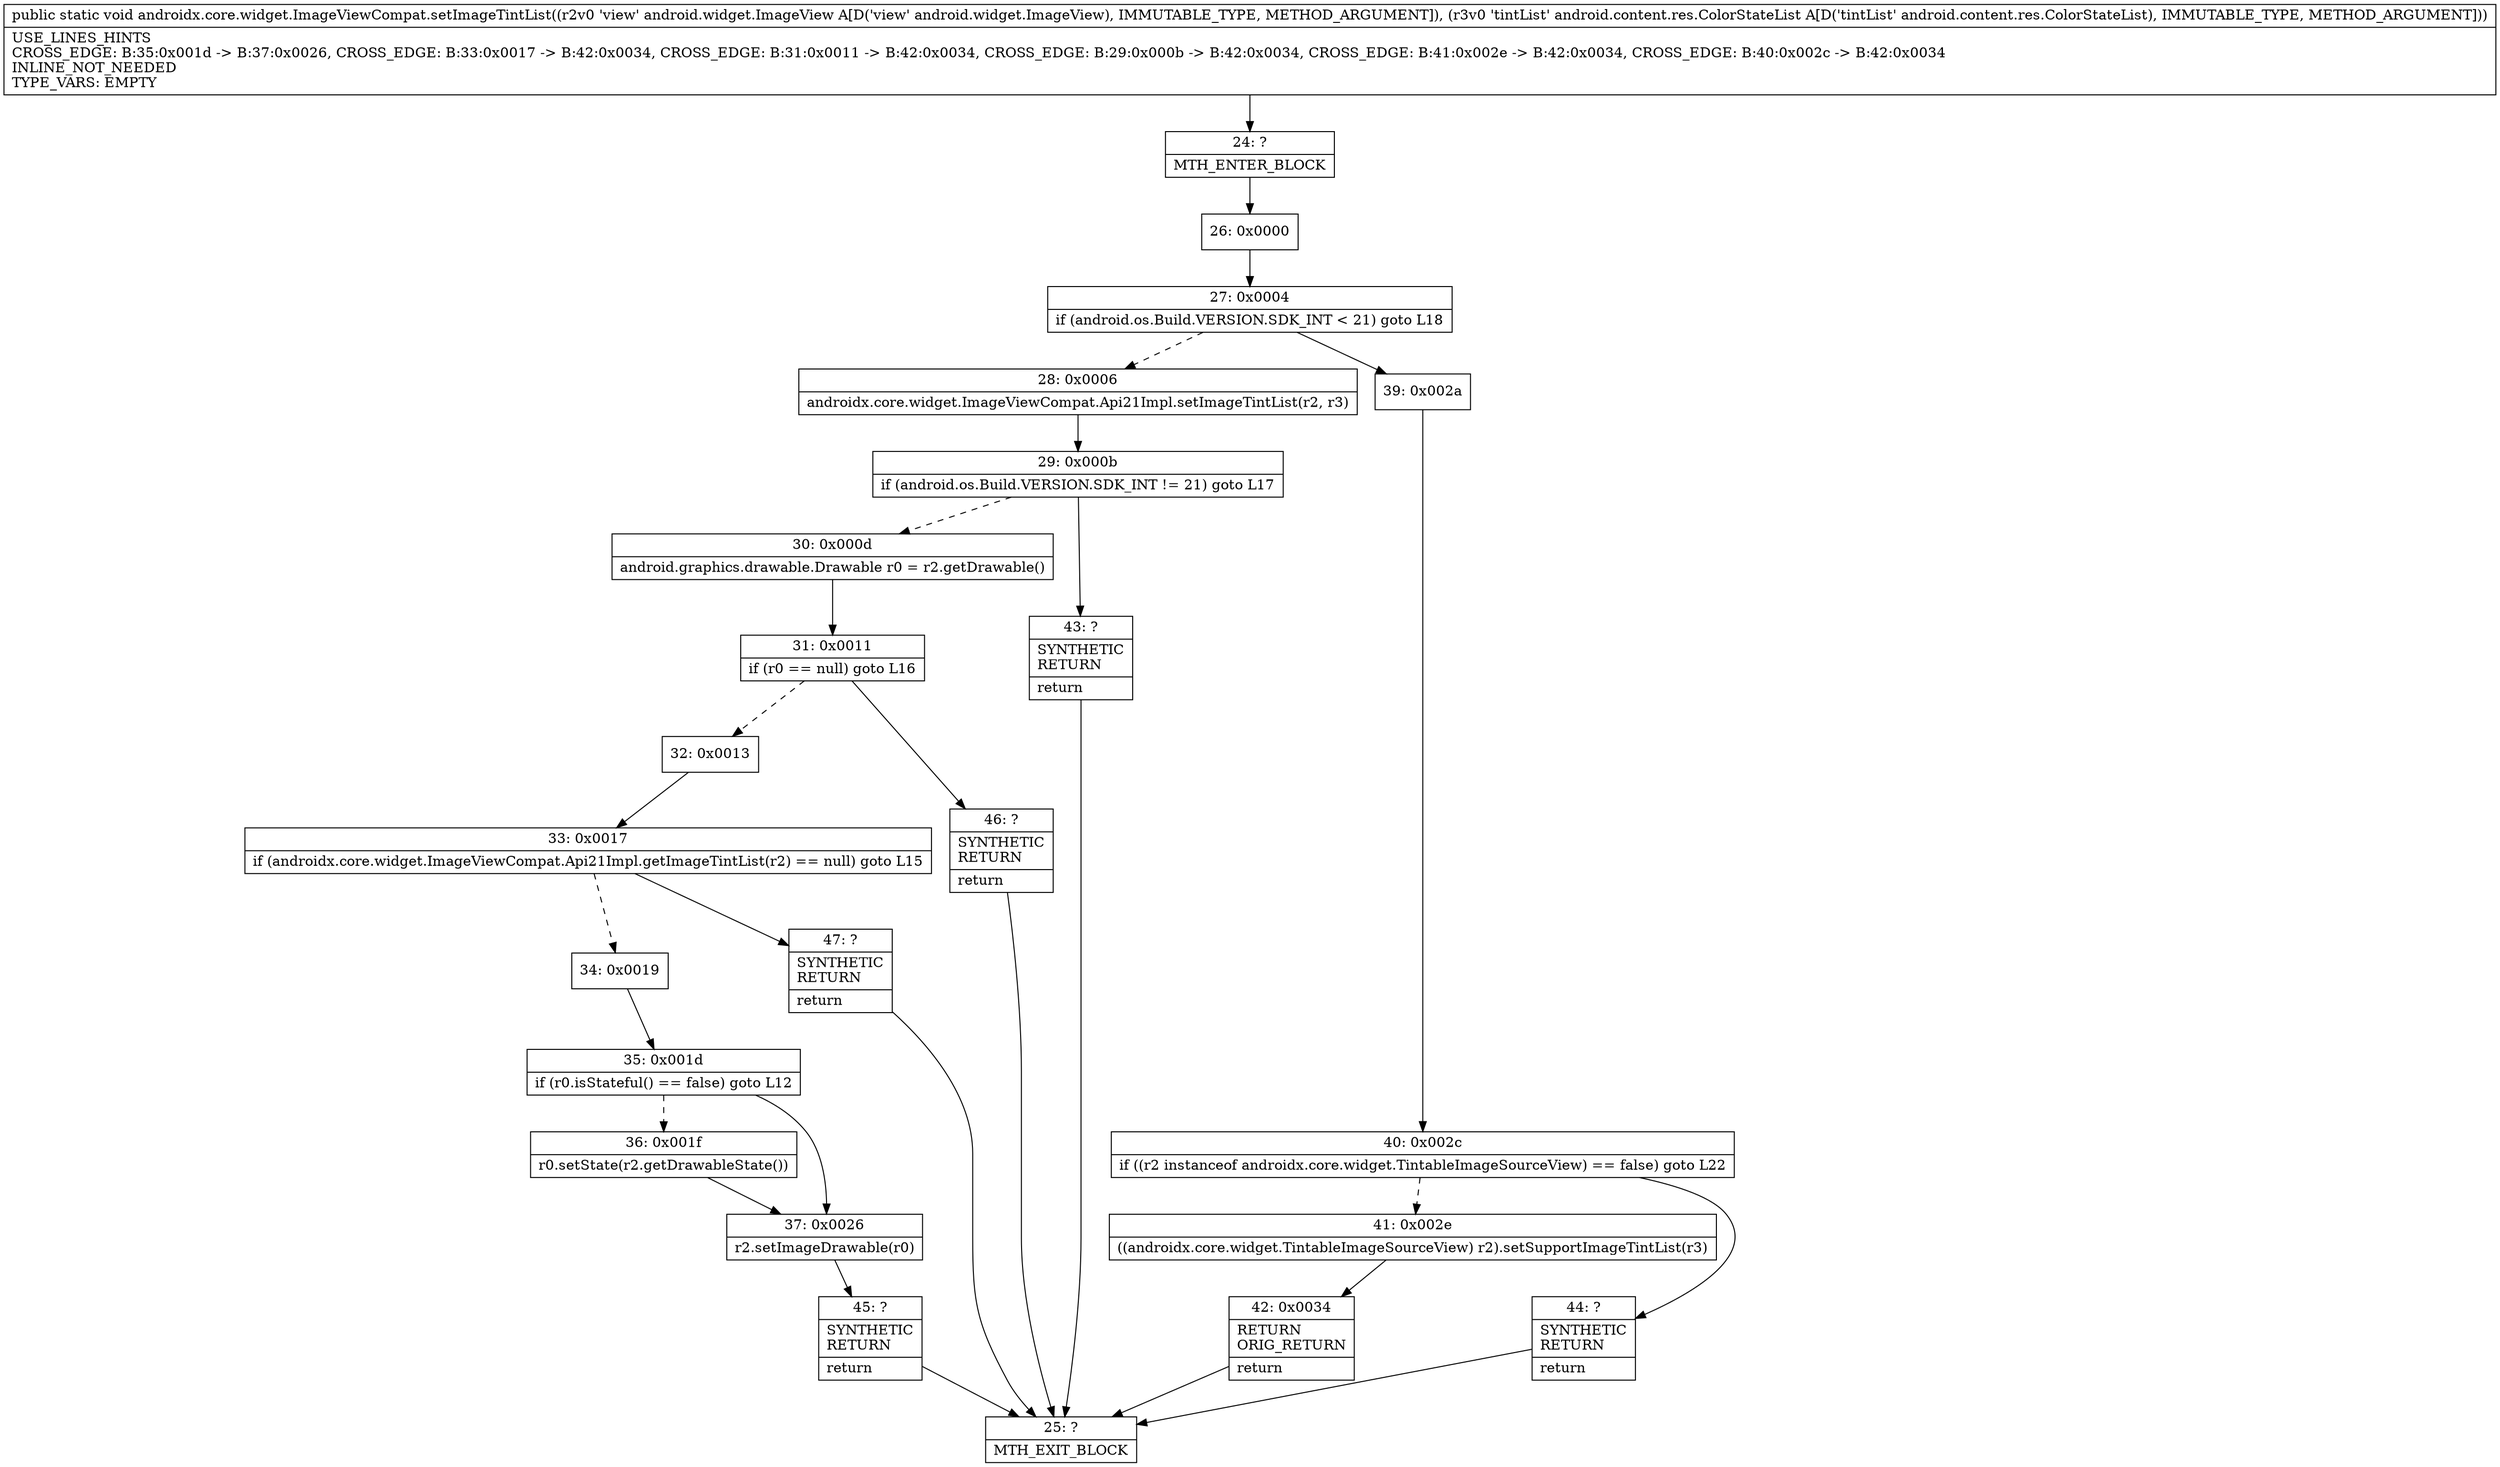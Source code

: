 digraph "CFG forandroidx.core.widget.ImageViewCompat.setImageTintList(Landroid\/widget\/ImageView;Landroid\/content\/res\/ColorStateList;)V" {
Node_24 [shape=record,label="{24\:\ ?|MTH_ENTER_BLOCK\l}"];
Node_26 [shape=record,label="{26\:\ 0x0000}"];
Node_27 [shape=record,label="{27\:\ 0x0004|if (android.os.Build.VERSION.SDK_INT \< 21) goto L18\l}"];
Node_28 [shape=record,label="{28\:\ 0x0006|androidx.core.widget.ImageViewCompat.Api21Impl.setImageTintList(r2, r3)\l}"];
Node_29 [shape=record,label="{29\:\ 0x000b|if (android.os.Build.VERSION.SDK_INT != 21) goto L17\l}"];
Node_30 [shape=record,label="{30\:\ 0x000d|android.graphics.drawable.Drawable r0 = r2.getDrawable()\l}"];
Node_31 [shape=record,label="{31\:\ 0x0011|if (r0 == null) goto L16\l}"];
Node_32 [shape=record,label="{32\:\ 0x0013}"];
Node_33 [shape=record,label="{33\:\ 0x0017|if (androidx.core.widget.ImageViewCompat.Api21Impl.getImageTintList(r2) == null) goto L15\l}"];
Node_34 [shape=record,label="{34\:\ 0x0019}"];
Node_35 [shape=record,label="{35\:\ 0x001d|if (r0.isStateful() == false) goto L12\l}"];
Node_36 [shape=record,label="{36\:\ 0x001f|r0.setState(r2.getDrawableState())\l}"];
Node_37 [shape=record,label="{37\:\ 0x0026|r2.setImageDrawable(r0)\l}"];
Node_45 [shape=record,label="{45\:\ ?|SYNTHETIC\lRETURN\l|return\l}"];
Node_25 [shape=record,label="{25\:\ ?|MTH_EXIT_BLOCK\l}"];
Node_47 [shape=record,label="{47\:\ ?|SYNTHETIC\lRETURN\l|return\l}"];
Node_46 [shape=record,label="{46\:\ ?|SYNTHETIC\lRETURN\l|return\l}"];
Node_43 [shape=record,label="{43\:\ ?|SYNTHETIC\lRETURN\l|return\l}"];
Node_39 [shape=record,label="{39\:\ 0x002a}"];
Node_40 [shape=record,label="{40\:\ 0x002c|if ((r2 instanceof androidx.core.widget.TintableImageSourceView) == false) goto L22\l}"];
Node_41 [shape=record,label="{41\:\ 0x002e|((androidx.core.widget.TintableImageSourceView) r2).setSupportImageTintList(r3)\l}"];
Node_42 [shape=record,label="{42\:\ 0x0034|RETURN\lORIG_RETURN\l|return\l}"];
Node_44 [shape=record,label="{44\:\ ?|SYNTHETIC\lRETURN\l|return\l}"];
MethodNode[shape=record,label="{public static void androidx.core.widget.ImageViewCompat.setImageTintList((r2v0 'view' android.widget.ImageView A[D('view' android.widget.ImageView), IMMUTABLE_TYPE, METHOD_ARGUMENT]), (r3v0 'tintList' android.content.res.ColorStateList A[D('tintList' android.content.res.ColorStateList), IMMUTABLE_TYPE, METHOD_ARGUMENT]))  | USE_LINES_HINTS\lCROSS_EDGE: B:35:0x001d \-\> B:37:0x0026, CROSS_EDGE: B:33:0x0017 \-\> B:42:0x0034, CROSS_EDGE: B:31:0x0011 \-\> B:42:0x0034, CROSS_EDGE: B:29:0x000b \-\> B:42:0x0034, CROSS_EDGE: B:41:0x002e \-\> B:42:0x0034, CROSS_EDGE: B:40:0x002c \-\> B:42:0x0034\lINLINE_NOT_NEEDED\lTYPE_VARS: EMPTY\l}"];
MethodNode -> Node_24;Node_24 -> Node_26;
Node_26 -> Node_27;
Node_27 -> Node_28[style=dashed];
Node_27 -> Node_39;
Node_28 -> Node_29;
Node_29 -> Node_30[style=dashed];
Node_29 -> Node_43;
Node_30 -> Node_31;
Node_31 -> Node_32[style=dashed];
Node_31 -> Node_46;
Node_32 -> Node_33;
Node_33 -> Node_34[style=dashed];
Node_33 -> Node_47;
Node_34 -> Node_35;
Node_35 -> Node_36[style=dashed];
Node_35 -> Node_37;
Node_36 -> Node_37;
Node_37 -> Node_45;
Node_45 -> Node_25;
Node_47 -> Node_25;
Node_46 -> Node_25;
Node_43 -> Node_25;
Node_39 -> Node_40;
Node_40 -> Node_41[style=dashed];
Node_40 -> Node_44;
Node_41 -> Node_42;
Node_42 -> Node_25;
Node_44 -> Node_25;
}

